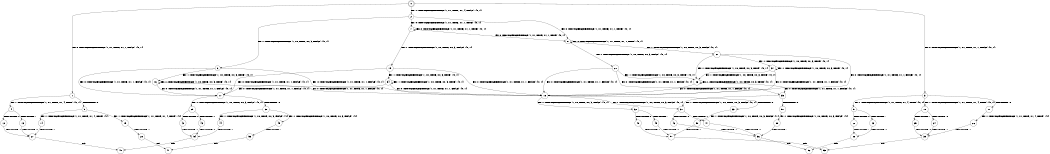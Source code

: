 digraph BCG {
size = "7, 10.5";
center = TRUE;
node [shape = circle];
0 [peripheries = 2];
0 -> 1 [label = "EX !0 !ATOMIC_EXCH_BRANCH (1, +1, TRUE, +1, 1, FALSE) !{0, 1}"];
0 -> 2 [label = "EX !1 !ATOMIC_EXCH_BRANCH (1, +1, TRUE, +1, 4, FALSE) !{0, 1}"];
0 -> 3 [label = "EX !0 !ATOMIC_EXCH_BRANCH (1, +1, TRUE, +1, 1, FALSE) !{0, 1}"];
1 -> 4 [label = "EX !1 !ATOMIC_EXCH_BRANCH (1, +1, TRUE, +1, 4, TRUE) !{0, 1}"];
1 -> 5 [label = "TERMINATE !0"];
2 -> 6 [label = "EX !1 !ATOMIC_EXCH_BRANCH (1, +0, TRUE, +0, 3, FALSE) !{0, 1}"];
2 -> 7 [label = "EX !0 !ATOMIC_EXCH_BRANCH (1, +1, TRUE, +1, 1, TRUE) !{0, 1}"];
2 -> 8 [label = "EX !0 !ATOMIC_EXCH_BRANCH (1, +1, TRUE, +1, 1, TRUE) !{0, 1}"];
3 -> 9 [label = "EX !1 !ATOMIC_EXCH_BRANCH (1, +1, TRUE, +1, 4, TRUE) !{0, 1}"];
3 -> 10 [label = "EX !1 !ATOMIC_EXCH_BRANCH (1, +1, TRUE, +1, 4, TRUE) !{0, 1}"];
3 -> 11 [label = "TERMINATE !0"];
4 -> 12 [label = "TERMINATE !0"];
4 -> 13 [label = "TERMINATE !1"];
5 -> 14 [label = "EX !1 !ATOMIC_EXCH_BRANCH (1, +1, TRUE, +1, 4, TRUE) !{1}"];
5 -> 15 [label = "EX !1 !ATOMIC_EXCH_BRANCH (1, +1, TRUE, +1, 4, TRUE) !{1}"];
6 -> 16 [label = "EX !1 !ATOMIC_EXCH_BRANCH (1, +0, TRUE, +0, 3, TRUE) !{0, 1}"];
6 -> 17 [label = "EX !0 !ATOMIC_EXCH_BRANCH (1, +1, TRUE, +1, 1, FALSE) !{0, 1}"];
6 -> 18 [label = "EX !0 !ATOMIC_EXCH_BRANCH (1, +1, TRUE, +1, 1, FALSE) !{0, 1}"];
7 -> 7 [label = "EX !0 !ATOMIC_EXCH_BRANCH (1, +1, TRUE, +1, 1, TRUE) !{0, 1}"];
7 -> 19 [label = "EX !1 !ATOMIC_EXCH_BRANCH (1, +0, TRUE, +0, 3, FALSE) !{0, 1}"];
7 -> 8 [label = "EX !0 !ATOMIC_EXCH_BRANCH (1, +1, TRUE, +1, 1, TRUE) !{0, 1}"];
8 -> 20 [label = "EX !1 !ATOMIC_EXCH_BRANCH (1, +0, TRUE, +0, 3, FALSE) !{0, 1}"];
8 -> 8 [label = "EX !0 !ATOMIC_EXCH_BRANCH (1, +1, TRUE, +1, 1, TRUE) !{0, 1}"];
8 -> 21 [label = "EX !1 !ATOMIC_EXCH_BRANCH (1, +0, TRUE, +0, 3, FALSE) !{0, 1}"];
9 -> 22 [label = "TERMINATE !0"];
9 -> 23 [label = "TERMINATE !1"];
10 -> 24 [label = "TERMINATE !0"];
10 -> 25 [label = "TERMINATE !1"];
11 -> 26 [label = "EX !1 !ATOMIC_EXCH_BRANCH (1, +1, TRUE, +1, 4, TRUE) !{1}"];
12 -> 27 [label = "TERMINATE !1"];
13 -> 27 [label = "TERMINATE !0"];
14 -> 27 [label = "TERMINATE !1"];
15 -> 28 [label = "TERMINATE !1"];
16 -> 16 [label = "EX !1 !ATOMIC_EXCH_BRANCH (1, +0, TRUE, +0, 3, TRUE) !{0, 1}"];
16 -> 17 [label = "EX !0 !ATOMIC_EXCH_BRANCH (1, +1, TRUE, +1, 1, FALSE) !{0, 1}"];
16 -> 18 [label = "EX !0 !ATOMIC_EXCH_BRANCH (1, +1, TRUE, +1, 1, FALSE) !{0, 1}"];
17 -> 29 [label = "EX !1 !ATOMIC_EXCH_BRANCH (1, +0, TRUE, +0, 3, FALSE) !{0, 1}"];
17 -> 30 [label = "TERMINATE !0"];
18 -> 31 [label = "EX !1 !ATOMIC_EXCH_BRANCH (1, +0, TRUE, +0, 3, FALSE) !{0, 1}"];
18 -> 32 [label = "EX !1 !ATOMIC_EXCH_BRANCH (1, +0, TRUE, +0, 3, FALSE) !{0, 1}"];
18 -> 33 [label = "TERMINATE !0"];
19 -> 17 [label = "EX !0 !ATOMIC_EXCH_BRANCH (1, +1, TRUE, +1, 1, FALSE) !{0, 1}"];
19 -> 34 [label = "EX !1 !ATOMIC_EXCH_BRANCH (1, +0, TRUE, +0, 3, TRUE) !{0, 1}"];
19 -> 18 [label = "EX !0 !ATOMIC_EXCH_BRANCH (1, +1, TRUE, +1, 1, FALSE) !{0, 1}"];
20 -> 35 [label = "EX !0 !ATOMIC_EXCH_BRANCH (1, +1, TRUE, +1, 1, FALSE) !{0, 1}"];
20 -> 36 [label = "EX !1 !ATOMIC_EXCH_BRANCH (1, +0, TRUE, +0, 3, TRUE) !{0, 1}"];
20 -> 18 [label = "EX !0 !ATOMIC_EXCH_BRANCH (1, +1, TRUE, +1, 1, FALSE) !{0, 1}"];
21 -> 36 [label = "EX !1 !ATOMIC_EXCH_BRANCH (1, +0, TRUE, +0, 3, TRUE) !{0, 1}"];
21 -> 18 [label = "EX !0 !ATOMIC_EXCH_BRANCH (1, +1, TRUE, +1, 1, FALSE) !{0, 1}"];
21 -> 37 [label = "EX !1 !ATOMIC_EXCH_BRANCH (1, +0, TRUE, +0, 3, TRUE) !{0, 1}"];
22 -> 38 [label = "TERMINATE !1"];
23 -> 38 [label = "TERMINATE !0"];
24 -> 39 [label = "TERMINATE !1"];
25 -> 39 [label = "TERMINATE !0"];
26 -> 39 [label = "TERMINATE !1"];
27 -> 40 [label = "exit"];
28 -> 41 [label = "exit"];
29 -> 42 [label = "TERMINATE !0"];
29 -> 43 [label = "TERMINATE !1"];
30 -> 44 [label = "EX !1 !ATOMIC_EXCH_BRANCH (1, +0, TRUE, +0, 3, FALSE) !{1}"];
30 -> 45 [label = "EX !1 !ATOMIC_EXCH_BRANCH (1, +0, TRUE, +0, 3, FALSE) !{1}"];
31 -> 46 [label = "TERMINATE !0"];
31 -> 47 [label = "TERMINATE !1"];
32 -> 48 [label = "TERMINATE !0"];
32 -> 49 [label = "TERMINATE !1"];
33 -> 50 [label = "EX !1 !ATOMIC_EXCH_BRANCH (1, +0, TRUE, +0, 3, FALSE) !{1}"];
34 -> 17 [label = "EX !0 !ATOMIC_EXCH_BRANCH (1, +1, TRUE, +1, 1, FALSE) !{0, 1}"];
34 -> 34 [label = "EX !1 !ATOMIC_EXCH_BRANCH (1, +0, TRUE, +0, 3, TRUE) !{0, 1}"];
34 -> 18 [label = "EX !0 !ATOMIC_EXCH_BRANCH (1, +1, TRUE, +1, 1, FALSE) !{0, 1}"];
35 -> 31 [label = "EX !1 !ATOMIC_EXCH_BRANCH (1, +0, TRUE, +0, 3, FALSE) !{0, 1}"];
35 -> 51 [label = "TERMINATE !0"];
36 -> 35 [label = "EX !0 !ATOMIC_EXCH_BRANCH (1, +1, TRUE, +1, 1, FALSE) !{0, 1}"];
36 -> 36 [label = "EX !1 !ATOMIC_EXCH_BRANCH (1, +0, TRUE, +0, 3, TRUE) !{0, 1}"];
36 -> 18 [label = "EX !0 !ATOMIC_EXCH_BRANCH (1, +1, TRUE, +1, 1, FALSE) !{0, 1}"];
37 -> 36 [label = "EX !1 !ATOMIC_EXCH_BRANCH (1, +0, TRUE, +0, 3, TRUE) !{0, 1}"];
37 -> 18 [label = "EX !0 !ATOMIC_EXCH_BRANCH (1, +1, TRUE, +1, 1, FALSE) !{0, 1}"];
37 -> 37 [label = "EX !1 !ATOMIC_EXCH_BRANCH (1, +0, TRUE, +0, 3, TRUE) !{0, 1}"];
38 -> 52 [label = "exit"];
39 -> 53 [label = "exit"];
42 -> 54 [label = "TERMINATE !1"];
43 -> 54 [label = "TERMINATE !0"];
44 -> 54 [label = "TERMINATE !1"];
45 -> 55 [label = "TERMINATE !1"];
46 -> 56 [label = "TERMINATE !1"];
47 -> 56 [label = "TERMINATE !0"];
48 -> 57 [label = "TERMINATE !1"];
49 -> 57 [label = "TERMINATE !0"];
50 -> 57 [label = "TERMINATE !1"];
51 -> 58 [label = "EX !1 !ATOMIC_EXCH_BRANCH (1, +0, TRUE, +0, 3, FALSE) !{1}"];
54 -> 40 [label = "exit"];
55 -> 41 [label = "exit"];
56 -> 52 [label = "exit"];
57 -> 53 [label = "exit"];
58 -> 56 [label = "TERMINATE !1"];
}
